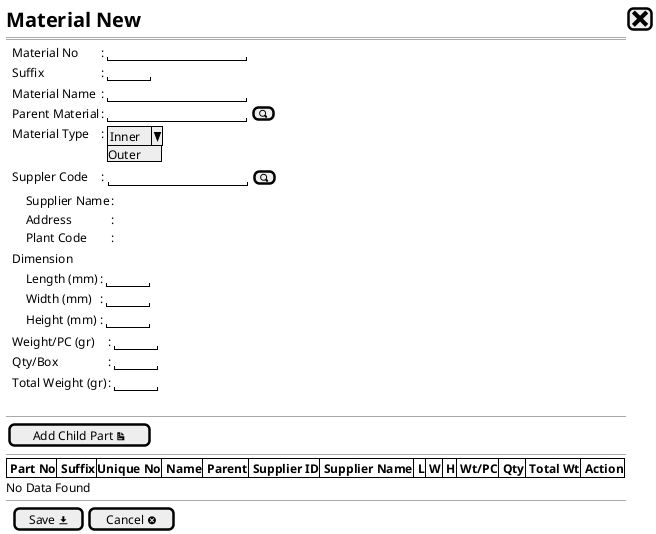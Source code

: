 @startsalt
{
  <size:20><b>Material New | [<size:25><&x>]|*
  ==
  {
    .|Material No     |: |"                 "|*
    .|Suffix          |: |"     "|*
    .|Material Name   |: |"                 "|*
    .|Parent Material |: |"                 "| [<&magnifying-glass>]| *
    .|Material Type   |: | { ^Inner^Outer^ } |*
    .
    .|Suppler Code    |:{|"                 "|[<&magnifying-glass>]|} *
  }
  {
       |      Supplier Name   |: | |*
       |      Address         |: | |*
       |      Plant Code      |: | |*
  }*
  {
    .|Dimension|*
  }*  
  {
      |      Length (mm)   |: |"     "|*
      |      Width (mm)     |: |"     "|*
      |      Height (mm)    |: |"     "|*
    }|*
  {
    .|Weight/PC (gr)    |: |"     "|*
    .|Qty/Box           |: |"     "|*
    .|Total Weight (gr) |: |"     "|*
  }
  .
  --
  {
    [Add Child Part <&document>]|*
  }
  --
  {#
    |<b> Part No  |<b> Suffix |<b>Unique No         |<b> Name     |<b> Parent |<b> Supplier ID |<b> Supplier Name |<b> L |<b> W |<b> H |<b> Wt/PC |<b> Qty |<b> Total Wt |<b> Action |*|*|*|*|*|*|*
  }
  No Data Found
  --
  {
  .|[ Save <&data-transfer-download>] |  [Cancel <&circle-x> ]|*
  }

}
@endsalt

